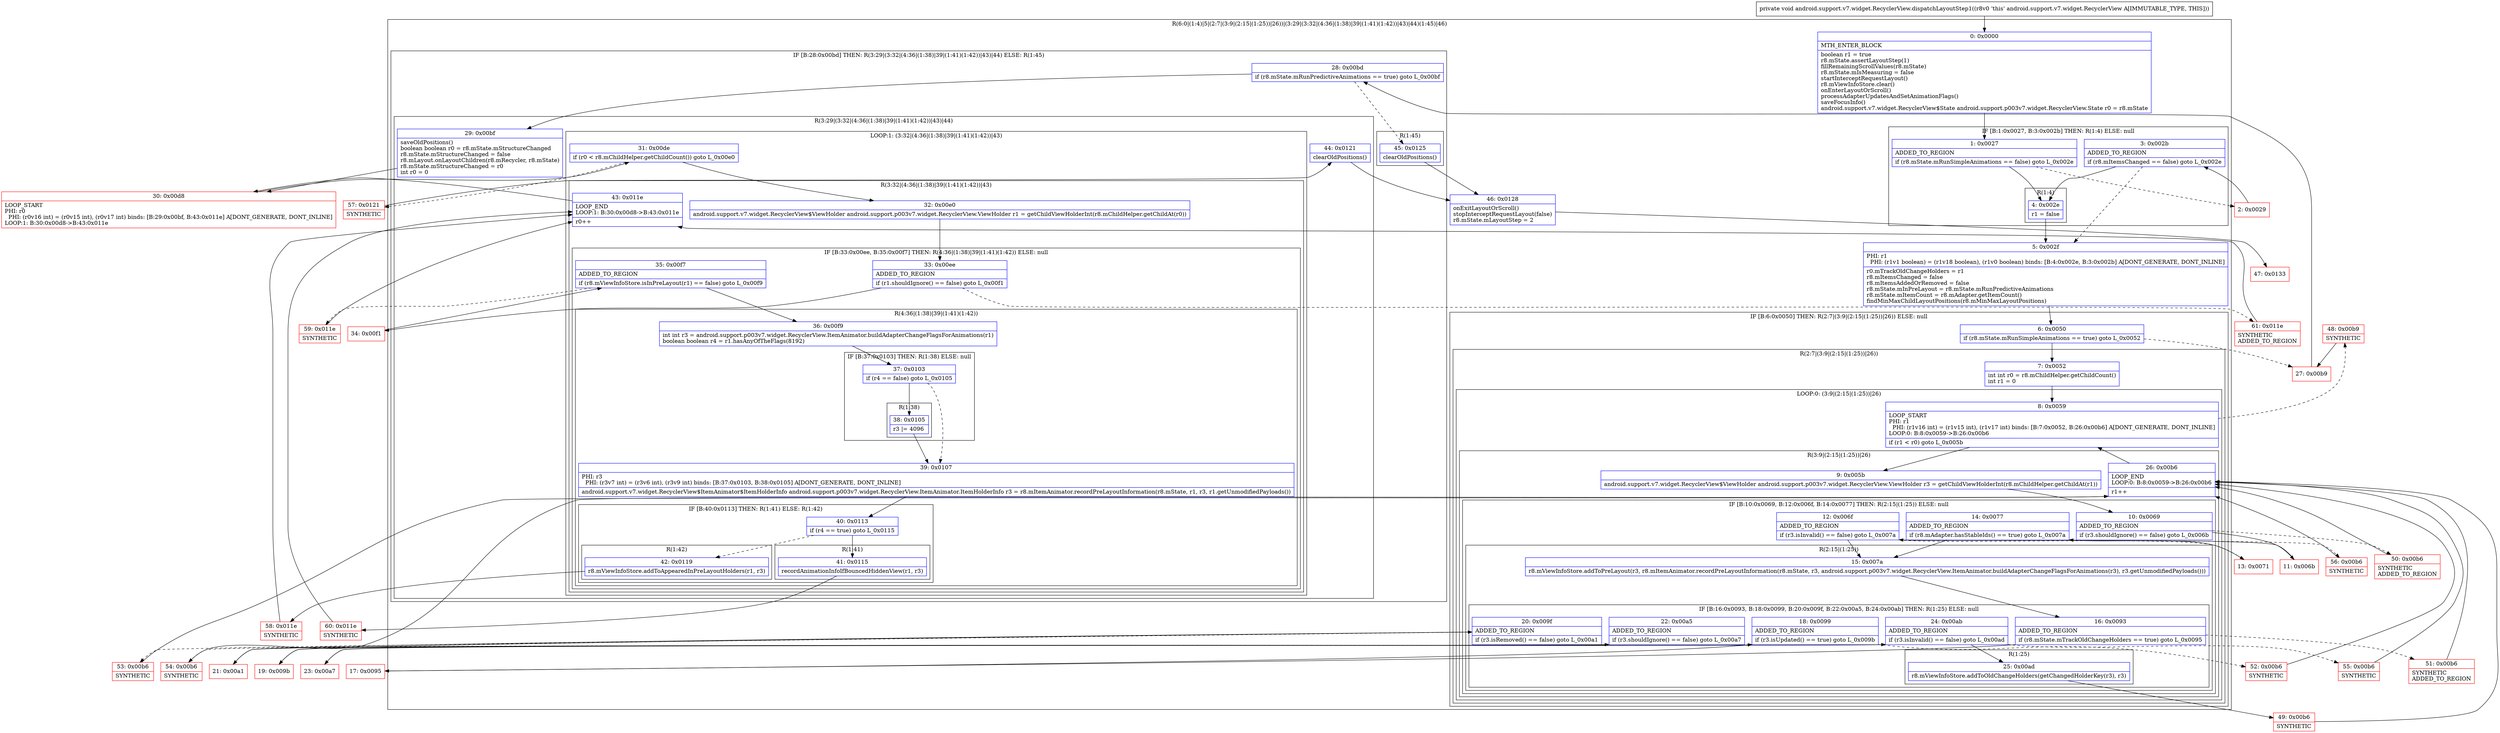 digraph "CFG forandroid.support.v7.widget.RecyclerView.dispatchLayoutStep1()V" {
subgraph cluster_Region_278638837 {
label = "R(6:0|(1:4)|5|(2:7|(3:9|(2:15|(1:25))|26))|(3:29|(3:32|(4:36|(1:38)|39|(1:41)(1:42))|43)|44)(1:45)|46)";
node [shape=record,color=blue];
Node_0 [shape=record,label="{0\:\ 0x0000|MTH_ENTER_BLOCK\l|boolean r1 = true\lr8.mState.assertLayoutStep(1)\lfillRemainingScrollValues(r8.mState)\lr8.mState.mIsMeasuring = false\lstartInterceptRequestLayout()\lr8.mViewInfoStore.clear()\lonEnterLayoutOrScroll()\lprocessAdapterUpdatesAndSetAnimationFlags()\lsaveFocusInfo()\landroid.support.v7.widget.RecyclerView$State android.support.p003v7.widget.RecyclerView.State r0 = r8.mState\l}"];
subgraph cluster_IfRegion_998008508 {
label = "IF [B:1:0x0027, B:3:0x002b] THEN: R(1:4) ELSE: null";
node [shape=record,color=blue];
Node_1 [shape=record,label="{1\:\ 0x0027|ADDED_TO_REGION\l|if (r8.mState.mRunSimpleAnimations == false) goto L_0x002e\l}"];
Node_3 [shape=record,label="{3\:\ 0x002b|ADDED_TO_REGION\l|if (r8.mItemsChanged == false) goto L_0x002e\l}"];
subgraph cluster_Region_186661538 {
label = "R(1:4)";
node [shape=record,color=blue];
Node_4 [shape=record,label="{4\:\ 0x002e|r1 = false\l}"];
}
}
Node_5 [shape=record,label="{5\:\ 0x002f|PHI: r1 \l  PHI: (r1v1 boolean) = (r1v18 boolean), (r1v0 boolean) binds: [B:4:0x002e, B:3:0x002b] A[DONT_GENERATE, DONT_INLINE]\l|r0.mTrackOldChangeHolders = r1\lr8.mItemsChanged = false\lr8.mItemsAddedOrRemoved = false\lr8.mState.mInPreLayout = r8.mState.mRunPredictiveAnimations\lr8.mState.mItemCount = r8.mAdapter.getItemCount()\lfindMinMaxChildLayoutPositions(r8.mMinMaxLayoutPositions)\l}"];
subgraph cluster_IfRegion_1078683010 {
label = "IF [B:6:0x0050] THEN: R(2:7|(3:9|(2:15|(1:25))|26)) ELSE: null";
node [shape=record,color=blue];
Node_6 [shape=record,label="{6\:\ 0x0050|if (r8.mState.mRunSimpleAnimations == true) goto L_0x0052\l}"];
subgraph cluster_Region_1178293921 {
label = "R(2:7|(3:9|(2:15|(1:25))|26))";
node [shape=record,color=blue];
Node_7 [shape=record,label="{7\:\ 0x0052|int int r0 = r8.mChildHelper.getChildCount()\lint r1 = 0\l}"];
subgraph cluster_LoopRegion_1639280829 {
label = "LOOP:0: (3:9|(2:15|(1:25))|26)";
node [shape=record,color=blue];
Node_8 [shape=record,label="{8\:\ 0x0059|LOOP_START\lPHI: r1 \l  PHI: (r1v16 int) = (r1v15 int), (r1v17 int) binds: [B:7:0x0052, B:26:0x00b6] A[DONT_GENERATE, DONT_INLINE]\lLOOP:0: B:8:0x0059\-\>B:26:0x00b6\l|if (r1 \< r0) goto L_0x005b\l}"];
subgraph cluster_Region_129059231 {
label = "R(3:9|(2:15|(1:25))|26)";
node [shape=record,color=blue];
Node_9 [shape=record,label="{9\:\ 0x005b|android.support.v7.widget.RecyclerView$ViewHolder android.support.p003v7.widget.RecyclerView.ViewHolder r3 = getChildViewHolderInt(r8.mChildHelper.getChildAt(r1))\l}"];
subgraph cluster_IfRegion_776127718 {
label = "IF [B:10:0x0069, B:12:0x006f, B:14:0x0077] THEN: R(2:15|(1:25)) ELSE: null";
node [shape=record,color=blue];
Node_10 [shape=record,label="{10\:\ 0x0069|ADDED_TO_REGION\l|if (r3.shouldIgnore() == false) goto L_0x006b\l}"];
Node_12 [shape=record,label="{12\:\ 0x006f|ADDED_TO_REGION\l|if (r3.isInvalid() == false) goto L_0x007a\l}"];
Node_14 [shape=record,label="{14\:\ 0x0077|ADDED_TO_REGION\l|if (r8.mAdapter.hasStableIds() == true) goto L_0x007a\l}"];
subgraph cluster_Region_852492753 {
label = "R(2:15|(1:25))";
node [shape=record,color=blue];
Node_15 [shape=record,label="{15\:\ 0x007a|r8.mViewInfoStore.addToPreLayout(r3, r8.mItemAnimator.recordPreLayoutInformation(r8.mState, r3, android.support.p003v7.widget.RecyclerView.ItemAnimator.buildAdapterChangeFlagsForAnimations(r3), r3.getUnmodifiedPayloads()))\l}"];
subgraph cluster_IfRegion_2016067502 {
label = "IF [B:16:0x0093, B:18:0x0099, B:20:0x009f, B:22:0x00a5, B:24:0x00ab] THEN: R(1:25) ELSE: null";
node [shape=record,color=blue];
Node_16 [shape=record,label="{16\:\ 0x0093|ADDED_TO_REGION\l|if (r8.mState.mTrackOldChangeHolders == true) goto L_0x0095\l}"];
Node_18 [shape=record,label="{18\:\ 0x0099|ADDED_TO_REGION\l|if (r3.isUpdated() == true) goto L_0x009b\l}"];
Node_20 [shape=record,label="{20\:\ 0x009f|ADDED_TO_REGION\l|if (r3.isRemoved() == false) goto L_0x00a1\l}"];
Node_22 [shape=record,label="{22\:\ 0x00a5|ADDED_TO_REGION\l|if (r3.shouldIgnore() == false) goto L_0x00a7\l}"];
Node_24 [shape=record,label="{24\:\ 0x00ab|ADDED_TO_REGION\l|if (r3.isInvalid() == false) goto L_0x00ad\l}"];
subgraph cluster_Region_1968897157 {
label = "R(1:25)";
node [shape=record,color=blue];
Node_25 [shape=record,label="{25\:\ 0x00ad|r8.mViewInfoStore.addToOldChangeHolders(getChangedHolderKey(r3), r3)\l}"];
}
}
}
}
Node_26 [shape=record,label="{26\:\ 0x00b6|LOOP_END\lLOOP:0: B:8:0x0059\-\>B:26:0x00b6\l|r1++\l}"];
}
}
}
}
subgraph cluster_IfRegion_91403834 {
label = "IF [B:28:0x00bd] THEN: R(3:29|(3:32|(4:36|(1:38)|39|(1:41)(1:42))|43)|44) ELSE: R(1:45)";
node [shape=record,color=blue];
Node_28 [shape=record,label="{28\:\ 0x00bd|if (r8.mState.mRunPredictiveAnimations == true) goto L_0x00bf\l}"];
subgraph cluster_Region_1689174611 {
label = "R(3:29|(3:32|(4:36|(1:38)|39|(1:41)(1:42))|43)|44)";
node [shape=record,color=blue];
Node_29 [shape=record,label="{29\:\ 0x00bf|saveOldPositions()\lboolean boolean r0 = r8.mState.mStructureChanged\lr8.mState.mStructureChanged = false\lr8.mLayout.onLayoutChildren(r8.mRecycler, r8.mState)\lr8.mState.mStructureChanged = r0\lint r0 = 0\l}"];
subgraph cluster_LoopRegion_1360507392 {
label = "LOOP:1: (3:32|(4:36|(1:38)|39|(1:41)(1:42))|43)";
node [shape=record,color=blue];
Node_31 [shape=record,label="{31\:\ 0x00de|if (r0 \< r8.mChildHelper.getChildCount()) goto L_0x00e0\l}"];
subgraph cluster_Region_474397903 {
label = "R(3:32|(4:36|(1:38)|39|(1:41)(1:42))|43)";
node [shape=record,color=blue];
Node_32 [shape=record,label="{32\:\ 0x00e0|android.support.v7.widget.RecyclerView$ViewHolder android.support.p003v7.widget.RecyclerView.ViewHolder r1 = getChildViewHolderInt(r8.mChildHelper.getChildAt(r0))\l}"];
subgraph cluster_IfRegion_381247695 {
label = "IF [B:33:0x00ee, B:35:0x00f7] THEN: R(4:36|(1:38)|39|(1:41)(1:42)) ELSE: null";
node [shape=record,color=blue];
Node_33 [shape=record,label="{33\:\ 0x00ee|ADDED_TO_REGION\l|if (r1.shouldIgnore() == false) goto L_0x00f1\l}"];
Node_35 [shape=record,label="{35\:\ 0x00f7|ADDED_TO_REGION\l|if (r8.mViewInfoStore.isInPreLayout(r1) == false) goto L_0x00f9\l}"];
subgraph cluster_Region_68650001 {
label = "R(4:36|(1:38)|39|(1:41)(1:42))";
node [shape=record,color=blue];
Node_36 [shape=record,label="{36\:\ 0x00f9|int int r3 = android.support.p003v7.widget.RecyclerView.ItemAnimator.buildAdapterChangeFlagsForAnimations(r1)\lboolean boolean r4 = r1.hasAnyOfTheFlags(8192)\l}"];
subgraph cluster_IfRegion_605572931 {
label = "IF [B:37:0x0103] THEN: R(1:38) ELSE: null";
node [shape=record,color=blue];
Node_37 [shape=record,label="{37\:\ 0x0103|if (r4 == false) goto L_0x0105\l}"];
subgraph cluster_Region_479688652 {
label = "R(1:38)";
node [shape=record,color=blue];
Node_38 [shape=record,label="{38\:\ 0x0105|r3 \|= 4096\l}"];
}
}
Node_39 [shape=record,label="{39\:\ 0x0107|PHI: r3 \l  PHI: (r3v7 int) = (r3v6 int), (r3v9 int) binds: [B:37:0x0103, B:38:0x0105] A[DONT_GENERATE, DONT_INLINE]\l|android.support.v7.widget.RecyclerView$ItemAnimator$ItemHolderInfo android.support.p003v7.widget.RecyclerView.ItemAnimator.ItemHolderInfo r3 = r8.mItemAnimator.recordPreLayoutInformation(r8.mState, r1, r3, r1.getUnmodifiedPayloads())\l}"];
subgraph cluster_IfRegion_702551896 {
label = "IF [B:40:0x0113] THEN: R(1:41) ELSE: R(1:42)";
node [shape=record,color=blue];
Node_40 [shape=record,label="{40\:\ 0x0113|if (r4 == true) goto L_0x0115\l}"];
subgraph cluster_Region_1753002273 {
label = "R(1:41)";
node [shape=record,color=blue];
Node_41 [shape=record,label="{41\:\ 0x0115|recordAnimationInfoIfBouncedHiddenView(r1, r3)\l}"];
}
subgraph cluster_Region_1106626597 {
label = "R(1:42)";
node [shape=record,color=blue];
Node_42 [shape=record,label="{42\:\ 0x0119|r8.mViewInfoStore.addToAppearedInPreLayoutHolders(r1, r3)\l}"];
}
}
}
}
Node_43 [shape=record,label="{43\:\ 0x011e|LOOP_END\lLOOP:1: B:30:0x00d8\-\>B:43:0x011e\l|r0++\l}"];
}
}
Node_44 [shape=record,label="{44\:\ 0x0121|clearOldPositions()\l}"];
}
subgraph cluster_Region_844141253 {
label = "R(1:45)";
node [shape=record,color=blue];
Node_45 [shape=record,label="{45\:\ 0x0125|clearOldPositions()\l}"];
}
}
Node_46 [shape=record,label="{46\:\ 0x0128|onExitLayoutOrScroll()\lstopInterceptRequestLayout(false)\lr8.mState.mLayoutStep = 2\l}"];
}
Node_2 [shape=record,color=red,label="{2\:\ 0x0029}"];
Node_11 [shape=record,color=red,label="{11\:\ 0x006b}"];
Node_13 [shape=record,color=red,label="{13\:\ 0x0071}"];
Node_17 [shape=record,color=red,label="{17\:\ 0x0095}"];
Node_19 [shape=record,color=red,label="{19\:\ 0x009b}"];
Node_21 [shape=record,color=red,label="{21\:\ 0x00a1}"];
Node_23 [shape=record,color=red,label="{23\:\ 0x00a7}"];
Node_27 [shape=record,color=red,label="{27\:\ 0x00b9}"];
Node_30 [shape=record,color=red,label="{30\:\ 0x00d8|LOOP_START\lPHI: r0 \l  PHI: (r0v16 int) = (r0v15 int), (r0v17 int) binds: [B:29:0x00bf, B:43:0x011e] A[DONT_GENERATE, DONT_INLINE]\lLOOP:1: B:30:0x00d8\-\>B:43:0x011e\l}"];
Node_34 [shape=record,color=red,label="{34\:\ 0x00f1}"];
Node_47 [shape=record,color=red,label="{47\:\ 0x0133}"];
Node_48 [shape=record,color=red,label="{48\:\ 0x00b9|SYNTHETIC\l}"];
Node_49 [shape=record,color=red,label="{49\:\ 0x00b6|SYNTHETIC\l}"];
Node_50 [shape=record,color=red,label="{50\:\ 0x00b6|SYNTHETIC\lADDED_TO_REGION\l}"];
Node_51 [shape=record,color=red,label="{51\:\ 0x00b6|SYNTHETIC\lADDED_TO_REGION\l}"];
Node_52 [shape=record,color=red,label="{52\:\ 0x00b6|SYNTHETIC\l}"];
Node_53 [shape=record,color=red,label="{53\:\ 0x00b6|SYNTHETIC\l}"];
Node_54 [shape=record,color=red,label="{54\:\ 0x00b6|SYNTHETIC\l}"];
Node_55 [shape=record,color=red,label="{55\:\ 0x00b6|SYNTHETIC\l}"];
Node_56 [shape=record,color=red,label="{56\:\ 0x00b6|SYNTHETIC\l}"];
Node_57 [shape=record,color=red,label="{57\:\ 0x0121|SYNTHETIC\l}"];
Node_58 [shape=record,color=red,label="{58\:\ 0x011e|SYNTHETIC\l}"];
Node_59 [shape=record,color=red,label="{59\:\ 0x011e|SYNTHETIC\l}"];
Node_60 [shape=record,color=red,label="{60\:\ 0x011e|SYNTHETIC\l}"];
Node_61 [shape=record,color=red,label="{61\:\ 0x011e|SYNTHETIC\lADDED_TO_REGION\l}"];
MethodNode[shape=record,label="{private void android.support.v7.widget.RecyclerView.dispatchLayoutStep1((r8v0 'this' android.support.v7.widget.RecyclerView A[IMMUTABLE_TYPE, THIS])) }"];
MethodNode -> Node_0;
Node_0 -> Node_1;
Node_1 -> Node_2[style=dashed];
Node_1 -> Node_4;
Node_3 -> Node_4;
Node_3 -> Node_5[style=dashed];
Node_4 -> Node_5;
Node_5 -> Node_6;
Node_6 -> Node_7;
Node_6 -> Node_27[style=dashed];
Node_7 -> Node_8;
Node_8 -> Node_9;
Node_8 -> Node_48[style=dashed];
Node_9 -> Node_10;
Node_10 -> Node_11;
Node_10 -> Node_50[style=dashed];
Node_12 -> Node_13[style=dashed];
Node_12 -> Node_15;
Node_14 -> Node_15;
Node_14 -> Node_56[style=dashed];
Node_15 -> Node_16;
Node_16 -> Node_17;
Node_16 -> Node_51[style=dashed];
Node_18 -> Node_19;
Node_18 -> Node_52[style=dashed];
Node_20 -> Node_21;
Node_20 -> Node_53[style=dashed];
Node_22 -> Node_23;
Node_22 -> Node_54[style=dashed];
Node_24 -> Node_25;
Node_24 -> Node_55[style=dashed];
Node_25 -> Node_49;
Node_26 -> Node_8;
Node_28 -> Node_29;
Node_28 -> Node_45[style=dashed];
Node_29 -> Node_30;
Node_31 -> Node_32;
Node_31 -> Node_57[style=dashed];
Node_32 -> Node_33;
Node_33 -> Node_34;
Node_33 -> Node_61[style=dashed];
Node_35 -> Node_36;
Node_35 -> Node_59[style=dashed];
Node_36 -> Node_37;
Node_37 -> Node_38;
Node_37 -> Node_39[style=dashed];
Node_38 -> Node_39;
Node_39 -> Node_40;
Node_40 -> Node_41;
Node_40 -> Node_42[style=dashed];
Node_41 -> Node_60;
Node_42 -> Node_58;
Node_43 -> Node_30;
Node_44 -> Node_46;
Node_45 -> Node_46;
Node_46 -> Node_47;
Node_2 -> Node_3;
Node_11 -> Node_12;
Node_13 -> Node_14;
Node_17 -> Node_18;
Node_19 -> Node_20;
Node_21 -> Node_22;
Node_23 -> Node_24;
Node_27 -> Node_28;
Node_30 -> Node_31;
Node_34 -> Node_35;
Node_48 -> Node_27;
Node_49 -> Node_26;
Node_50 -> Node_26;
Node_51 -> Node_26;
Node_52 -> Node_26;
Node_53 -> Node_26;
Node_54 -> Node_26;
Node_55 -> Node_26;
Node_56 -> Node_26;
Node_57 -> Node_44;
Node_58 -> Node_43;
Node_59 -> Node_43;
Node_60 -> Node_43;
Node_61 -> Node_43;
}

